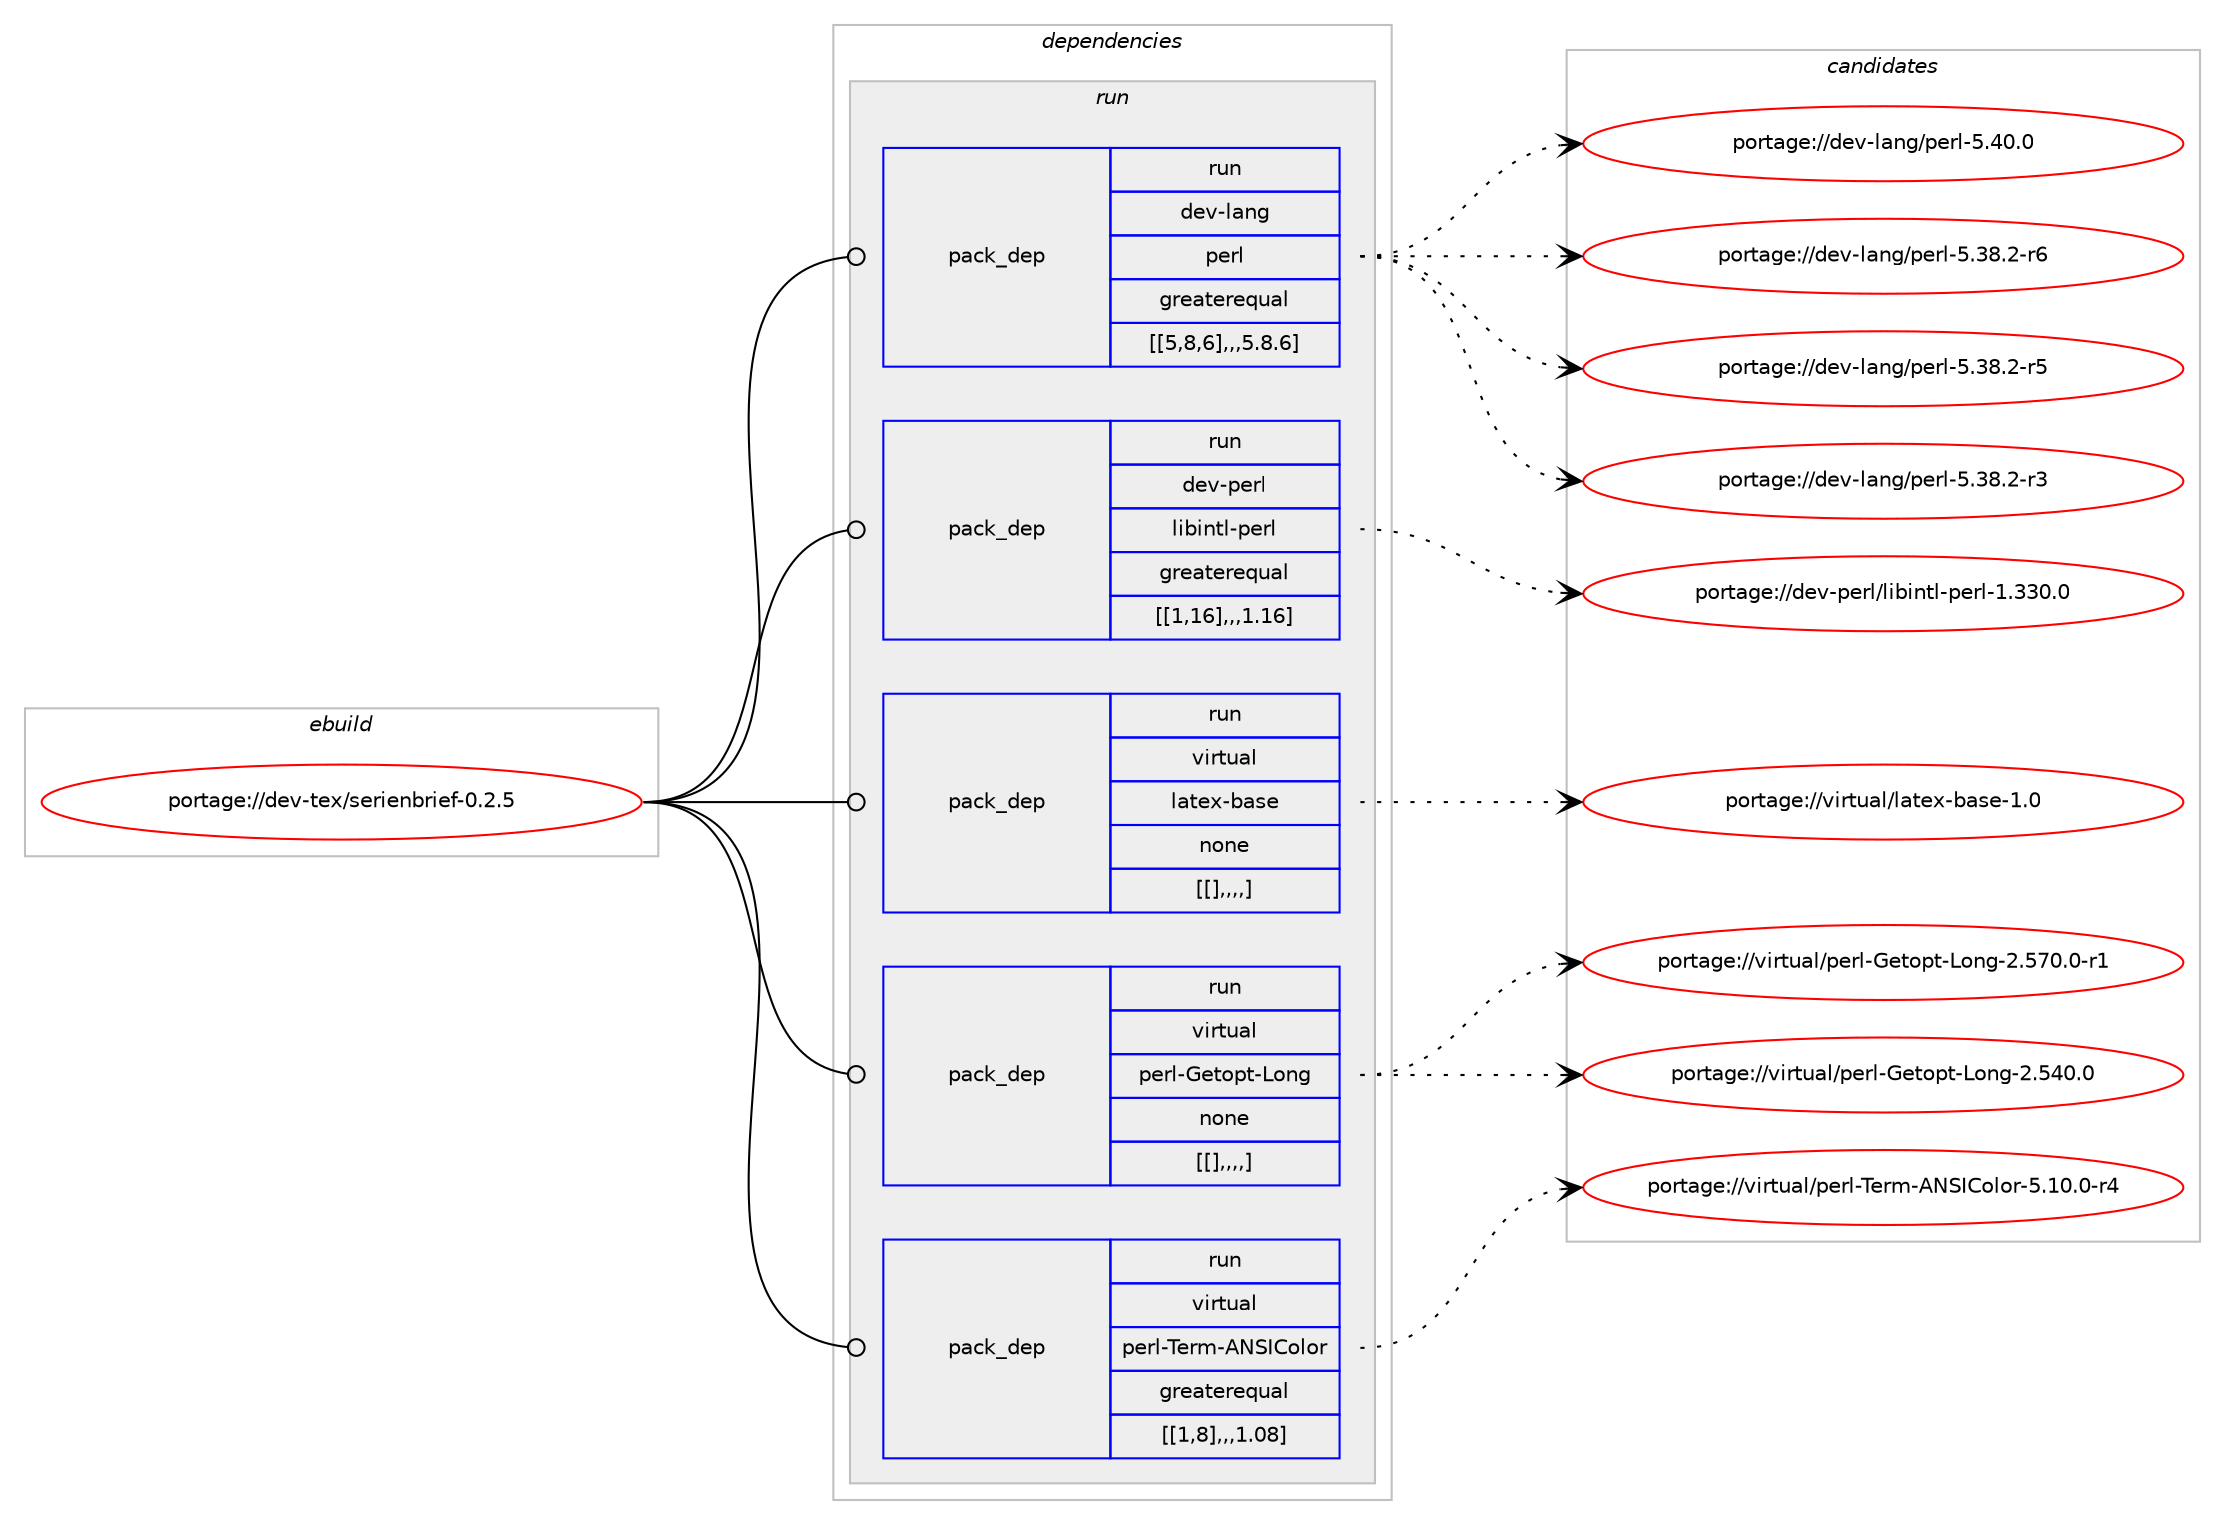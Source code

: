digraph prolog {

# *************
# Graph options
# *************

newrank=true;
concentrate=true;
compound=true;
graph [rankdir=LR,fontname=Helvetica,fontsize=10,ranksep=1.5];#, ranksep=2.5, nodesep=0.2];
edge  [arrowhead=vee];
node  [fontname=Helvetica,fontsize=10];

# **********
# The ebuild
# **********

subgraph cluster_leftcol {
color=gray;
label=<<i>ebuild</i>>;
id [label="portage://dev-tex/serienbrief-0.2.5", color=red, width=4, href="../dev-tex/serienbrief-0.2.5.svg"];
}

# ****************
# The dependencies
# ****************

subgraph cluster_midcol {
color=gray;
label=<<i>dependencies</i>>;
subgraph cluster_compile {
fillcolor="#eeeeee";
style=filled;
label=<<i>compile</i>>;
}
subgraph cluster_compileandrun {
fillcolor="#eeeeee";
style=filled;
label=<<i>compile and run</i>>;
}
subgraph cluster_run {
fillcolor="#eeeeee";
style=filled;
label=<<i>run</i>>;
subgraph pack150953 {
dependency213110 [label=<<TABLE BORDER="0" CELLBORDER="1" CELLSPACING="0" CELLPADDING="4" WIDTH="220"><TR><TD ROWSPAN="6" CELLPADDING="30">pack_dep</TD></TR><TR><TD WIDTH="110">run</TD></TR><TR><TD>dev-lang</TD></TR><TR><TD>perl</TD></TR><TR><TD>greaterequal</TD></TR><TR><TD>[[5,8,6],,,5.8.6]</TD></TR></TABLE>>, shape=none, color=blue];
}
id:e -> dependency213110:w [weight=20,style="solid",arrowhead="odot"];
subgraph pack150954 {
dependency213111 [label=<<TABLE BORDER="0" CELLBORDER="1" CELLSPACING="0" CELLPADDING="4" WIDTH="220"><TR><TD ROWSPAN="6" CELLPADDING="30">pack_dep</TD></TR><TR><TD WIDTH="110">run</TD></TR><TR><TD>dev-perl</TD></TR><TR><TD>libintl-perl</TD></TR><TR><TD>greaterequal</TD></TR><TR><TD>[[1,16],,,1.16]</TD></TR></TABLE>>, shape=none, color=blue];
}
id:e -> dependency213111:w [weight=20,style="solid",arrowhead="odot"];
subgraph pack150955 {
dependency213112 [label=<<TABLE BORDER="0" CELLBORDER="1" CELLSPACING="0" CELLPADDING="4" WIDTH="220"><TR><TD ROWSPAN="6" CELLPADDING="30">pack_dep</TD></TR><TR><TD WIDTH="110">run</TD></TR><TR><TD>virtual</TD></TR><TR><TD>latex-base</TD></TR><TR><TD>none</TD></TR><TR><TD>[[],,,,]</TD></TR></TABLE>>, shape=none, color=blue];
}
id:e -> dependency213112:w [weight=20,style="solid",arrowhead="odot"];
subgraph pack150956 {
dependency213113 [label=<<TABLE BORDER="0" CELLBORDER="1" CELLSPACING="0" CELLPADDING="4" WIDTH="220"><TR><TD ROWSPAN="6" CELLPADDING="30">pack_dep</TD></TR><TR><TD WIDTH="110">run</TD></TR><TR><TD>virtual</TD></TR><TR><TD>perl-Getopt-Long</TD></TR><TR><TD>none</TD></TR><TR><TD>[[],,,,]</TD></TR></TABLE>>, shape=none, color=blue];
}
id:e -> dependency213113:w [weight=20,style="solid",arrowhead="odot"];
subgraph pack150957 {
dependency213114 [label=<<TABLE BORDER="0" CELLBORDER="1" CELLSPACING="0" CELLPADDING="4" WIDTH="220"><TR><TD ROWSPAN="6" CELLPADDING="30">pack_dep</TD></TR><TR><TD WIDTH="110">run</TD></TR><TR><TD>virtual</TD></TR><TR><TD>perl-Term-ANSIColor</TD></TR><TR><TD>greaterequal</TD></TR><TR><TD>[[1,8],,,1.08]</TD></TR></TABLE>>, shape=none, color=blue];
}
id:e -> dependency213114:w [weight=20,style="solid",arrowhead="odot"];
}
}

# **************
# The candidates
# **************

subgraph cluster_choices {
rank=same;
color=gray;
label=<<i>candidates</i>>;

subgraph choice150953 {
color=black;
nodesep=1;
choice10010111845108971101034711210111410845534652484648 [label="portage://dev-lang/perl-5.40.0", color=red, width=4,href="../dev-lang/perl-5.40.0.svg"];
choice100101118451089711010347112101114108455346515646504511454 [label="portage://dev-lang/perl-5.38.2-r6", color=red, width=4,href="../dev-lang/perl-5.38.2-r6.svg"];
choice100101118451089711010347112101114108455346515646504511453 [label="portage://dev-lang/perl-5.38.2-r5", color=red, width=4,href="../dev-lang/perl-5.38.2-r5.svg"];
choice100101118451089711010347112101114108455346515646504511451 [label="portage://dev-lang/perl-5.38.2-r3", color=red, width=4,href="../dev-lang/perl-5.38.2-r3.svg"];
dependency213110:e -> choice10010111845108971101034711210111410845534652484648:w [style=dotted,weight="100"];
dependency213110:e -> choice100101118451089711010347112101114108455346515646504511454:w [style=dotted,weight="100"];
dependency213110:e -> choice100101118451089711010347112101114108455346515646504511453:w [style=dotted,weight="100"];
dependency213110:e -> choice100101118451089711010347112101114108455346515646504511451:w [style=dotted,weight="100"];
}
subgraph choice150954 {
color=black;
nodesep=1;
choice100101118451121011141084710810598105110116108451121011141084549465151484648 [label="portage://dev-perl/libintl-perl-1.330.0", color=red, width=4,href="../dev-perl/libintl-perl-1.330.0.svg"];
dependency213111:e -> choice100101118451121011141084710810598105110116108451121011141084549465151484648:w [style=dotted,weight="100"];
}
subgraph choice150955 {
color=black;
nodesep=1;
choice11810511411611797108471089711610112045989711510145494648 [label="portage://virtual/latex-base-1.0", color=red, width=4,href="../virtual/latex-base-1.0.svg"];
dependency213112:e -> choice11810511411611797108471089711610112045989711510145494648:w [style=dotted,weight="100"];
}
subgraph choice150956 {
color=black;
nodesep=1;
choice11810511411611797108471121011141084571101116111112116457611111010345504653554846484511449 [label="portage://virtual/perl-Getopt-Long-2.570.0-r1", color=red, width=4,href="../virtual/perl-Getopt-Long-2.570.0-r1.svg"];
choice1181051141161179710847112101114108457110111611111211645761111101034550465352484648 [label="portage://virtual/perl-Getopt-Long-2.540.0", color=red, width=4,href="../virtual/perl-Getopt-Long-2.540.0.svg"];
dependency213113:e -> choice11810511411611797108471121011141084571101116111112116457611111010345504653554846484511449:w [style=dotted,weight="100"];
dependency213113:e -> choice1181051141161179710847112101114108457110111611111211645761111101034550465352484648:w [style=dotted,weight="100"];
}
subgraph choice150957 {
color=black;
nodesep=1;
choice11810511411611797108471121011141084584101114109456578837367111108111114455346494846484511452 [label="portage://virtual/perl-Term-ANSIColor-5.10.0-r4", color=red, width=4,href="../virtual/perl-Term-ANSIColor-5.10.0-r4.svg"];
dependency213114:e -> choice11810511411611797108471121011141084584101114109456578837367111108111114455346494846484511452:w [style=dotted,weight="100"];
}
}

}
